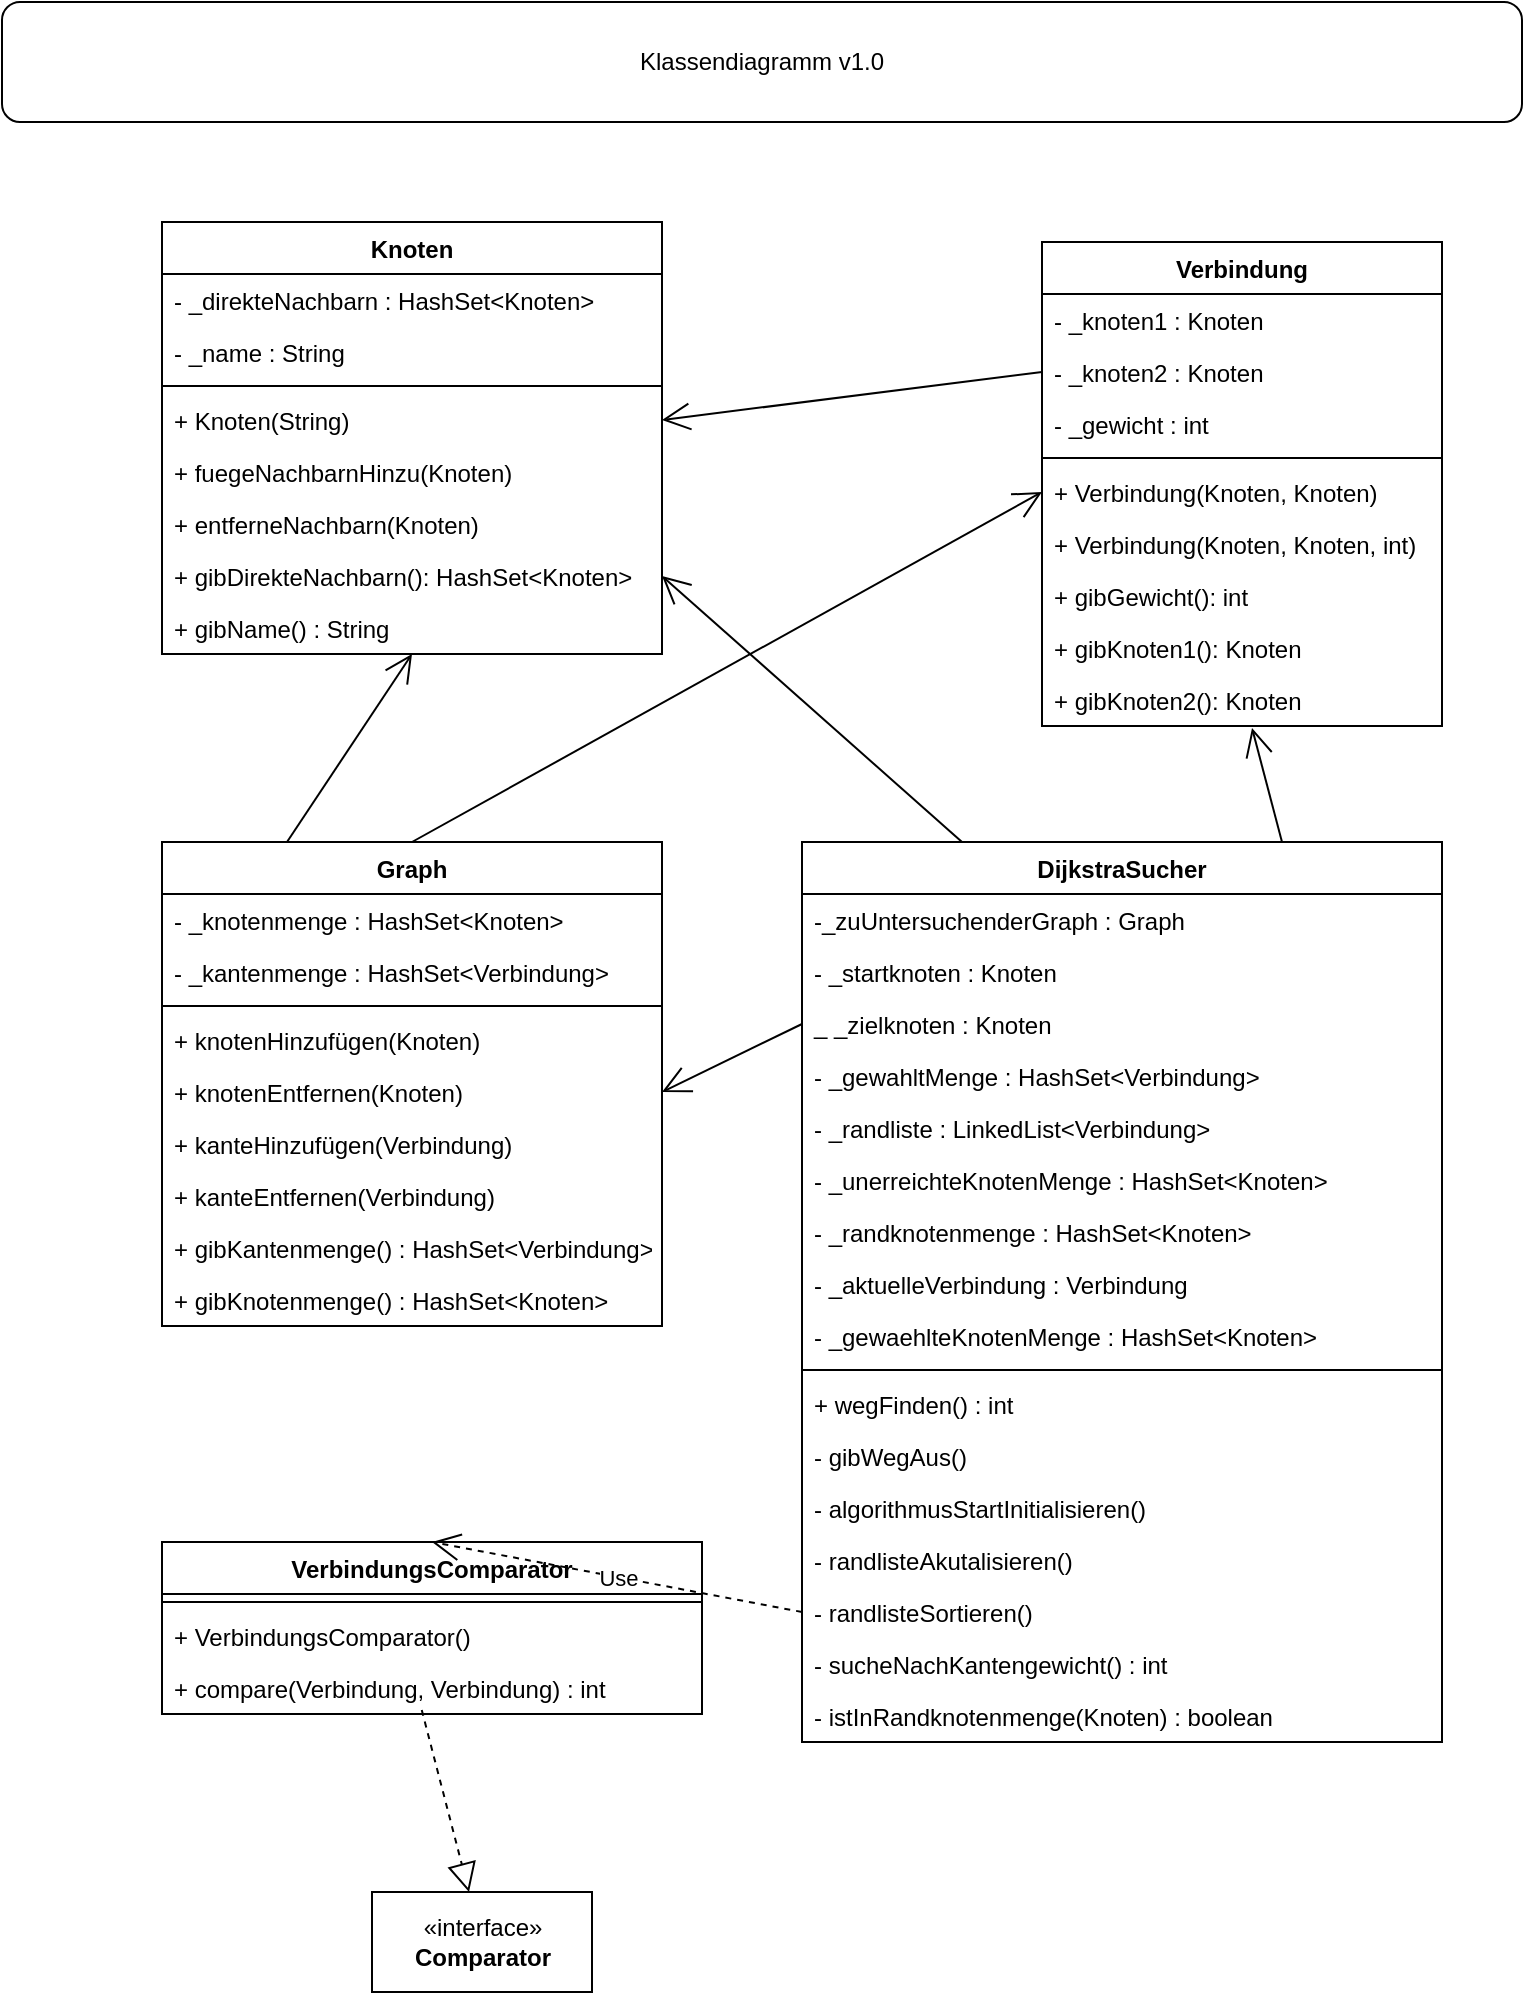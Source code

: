 <mxfile version="17.1.0" type="device"><diagram id="C5RBs43oDa-KdzZeNtuy" name="Page-1"><mxGraphModel dx="716" dy="405" grid="1" gridSize="10" guides="1" tooltips="1" connect="1" arrows="1" fold="1" page="1" pageScale="1" pageWidth="827" pageHeight="1169" math="0" shadow="0"><root><mxCell id="WIyWlLk6GJQsqaUBKTNV-0"/><mxCell id="WIyWlLk6GJQsqaUBKTNV-1" parent="WIyWlLk6GJQsqaUBKTNV-0"/><mxCell id="V0_nGDSjD3Ejq8rnH1th-0" value="Graph" style="swimlane;fontStyle=1;align=center;verticalAlign=top;childLayout=stackLayout;horizontal=1;startSize=26;horizontalStack=0;resizeParent=1;resizeParentMax=0;resizeLast=0;collapsible=1;marginBottom=0;" parent="WIyWlLk6GJQsqaUBKTNV-1" vertex="1"><mxGeometry x="120" y="440" width="250" height="242" as="geometry"/></mxCell><mxCell id="V0_nGDSjD3Ejq8rnH1th-1" value="- _knotenmenge : HashSet&lt;Knoten&gt;" style="text;strokeColor=none;fillColor=none;align=left;verticalAlign=top;spacingLeft=4;spacingRight=4;overflow=hidden;rotatable=0;points=[[0,0.5],[1,0.5]];portConstraint=eastwest;" parent="V0_nGDSjD3Ejq8rnH1th-0" vertex="1"><mxGeometry y="26" width="250" height="26" as="geometry"/></mxCell><mxCell id="V0_nGDSjD3Ejq8rnH1th-15" value="- _kantenmenge : HashSet&lt;Verbindung&gt;" style="text;strokeColor=none;fillColor=none;align=left;verticalAlign=top;spacingLeft=4;spacingRight=4;overflow=hidden;rotatable=0;points=[[0,0.5],[1,0.5]];portConstraint=eastwest;" parent="V0_nGDSjD3Ejq8rnH1th-0" vertex="1"><mxGeometry y="52" width="250" height="26" as="geometry"/></mxCell><mxCell id="V0_nGDSjD3Ejq8rnH1th-2" value="" style="line;strokeWidth=1;fillColor=none;align=left;verticalAlign=middle;spacingTop=-1;spacingLeft=3;spacingRight=3;rotatable=0;labelPosition=right;points=[];portConstraint=eastwest;" parent="V0_nGDSjD3Ejq8rnH1th-0" vertex="1"><mxGeometry y="78" width="250" height="8" as="geometry"/></mxCell><mxCell id="V0_nGDSjD3Ejq8rnH1th-18" value="+ knotenHinzufügen(Knoten)" style="text;strokeColor=none;fillColor=none;align=left;verticalAlign=top;spacingLeft=4;spacingRight=4;overflow=hidden;rotatable=0;points=[[0,0.5],[1,0.5]];portConstraint=eastwest;" parent="V0_nGDSjD3Ejq8rnH1th-0" vertex="1"><mxGeometry y="86" width="250" height="26" as="geometry"/></mxCell><mxCell id="V0_nGDSjD3Ejq8rnH1th-19" value="+ knotenEntfernen(Knoten)" style="text;strokeColor=none;fillColor=none;align=left;verticalAlign=top;spacingLeft=4;spacingRight=4;overflow=hidden;rotatable=0;points=[[0,0.5],[1,0.5]];portConstraint=eastwest;" parent="V0_nGDSjD3Ejq8rnH1th-0" vertex="1"><mxGeometry y="112" width="250" height="26" as="geometry"/></mxCell><mxCell id="V0_nGDSjD3Ejq8rnH1th-20" value="+ kanteHinzufügen(Verbindung)" style="text;strokeColor=none;fillColor=none;align=left;verticalAlign=top;spacingLeft=4;spacingRight=4;overflow=hidden;rotatable=0;points=[[0,0.5],[1,0.5]];portConstraint=eastwest;" parent="V0_nGDSjD3Ejq8rnH1th-0" vertex="1"><mxGeometry y="138" width="250" height="26" as="geometry"/></mxCell><mxCell id="V0_nGDSjD3Ejq8rnH1th-22" value="+ kanteEntfernen(Verbindung)" style="text;strokeColor=none;fillColor=none;align=left;verticalAlign=top;spacingLeft=4;spacingRight=4;overflow=hidden;rotatable=0;points=[[0,0.5],[1,0.5]];portConstraint=eastwest;" parent="V0_nGDSjD3Ejq8rnH1th-0" vertex="1"><mxGeometry y="164" width="250" height="26" as="geometry"/></mxCell><mxCell id="V0_nGDSjD3Ejq8rnH1th-16" value="+ gibKantenmenge() : HashSet&lt;Verbindung&gt;" style="text;strokeColor=none;fillColor=none;align=left;verticalAlign=top;spacingLeft=4;spacingRight=4;overflow=hidden;rotatable=0;points=[[0,0.5],[1,0.5]];portConstraint=eastwest;" parent="V0_nGDSjD3Ejq8rnH1th-0" vertex="1"><mxGeometry y="190" width="250" height="26" as="geometry"/></mxCell><mxCell id="V0_nGDSjD3Ejq8rnH1th-17" value="+ gibKnotenmenge() : HashSet&lt;Knoten&gt;" style="text;strokeColor=none;fillColor=none;align=left;verticalAlign=top;spacingLeft=4;spacingRight=4;overflow=hidden;rotatable=0;points=[[0,0.5],[1,0.5]];portConstraint=eastwest;" parent="V0_nGDSjD3Ejq8rnH1th-0" vertex="1"><mxGeometry y="216" width="250" height="26" as="geometry"/></mxCell><mxCell id="V0_nGDSjD3Ejq8rnH1th-5" value="Knoten" style="swimlane;fontStyle=1;align=center;verticalAlign=top;childLayout=stackLayout;horizontal=1;startSize=26;horizontalStack=0;resizeParent=1;resizeParentMax=0;resizeLast=0;collapsible=1;marginBottom=0;" parent="WIyWlLk6GJQsqaUBKTNV-1" vertex="1"><mxGeometry x="120" y="130" width="250" height="216" as="geometry"/></mxCell><mxCell id="V0_nGDSjD3Ejq8rnH1th-6" value="- _direkteNachbarn : HashSet&lt;Knoten&gt;" style="text;strokeColor=none;fillColor=none;align=left;verticalAlign=top;spacingLeft=4;spacingRight=4;overflow=hidden;rotatable=0;points=[[0,0.5],[1,0.5]];portConstraint=eastwest;" parent="V0_nGDSjD3Ejq8rnH1th-5" vertex="1"><mxGeometry y="26" width="250" height="26" as="geometry"/></mxCell><mxCell id="V0L41peceKRQym_qqnfa-0" value="- _name : String" style="text;strokeColor=none;fillColor=none;align=left;verticalAlign=top;spacingLeft=4;spacingRight=4;overflow=hidden;rotatable=0;points=[[0,0.5],[1,0.5]];portConstraint=eastwest;" vertex="1" parent="V0_nGDSjD3Ejq8rnH1th-5"><mxGeometry y="52" width="250" height="26" as="geometry"/></mxCell><mxCell id="V0_nGDSjD3Ejq8rnH1th-7" value="" style="line;strokeWidth=1;fillColor=none;align=left;verticalAlign=middle;spacingTop=-1;spacingLeft=3;spacingRight=3;rotatable=0;labelPosition=right;points=[];portConstraint=eastwest;" parent="V0_nGDSjD3Ejq8rnH1th-5" vertex="1"><mxGeometry y="78" width="250" height="8" as="geometry"/></mxCell><mxCell id="xqyq9aKZGU4ebe42tlOJ-4" value="+ Knoten(String)" style="text;strokeColor=none;fillColor=none;align=left;verticalAlign=top;spacingLeft=4;spacingRight=4;overflow=hidden;rotatable=0;points=[[0,0.5],[1,0.5]];portConstraint=eastwest;" parent="V0_nGDSjD3Ejq8rnH1th-5" vertex="1"><mxGeometry y="86" width="250" height="26" as="geometry"/></mxCell><mxCell id="V0_nGDSjD3Ejq8rnH1th-24" value="+ fuegeNachbarnHinzu(Knoten)" style="text;strokeColor=none;fillColor=none;align=left;verticalAlign=top;spacingLeft=4;spacingRight=4;overflow=hidden;rotatable=0;points=[[0,0.5],[1,0.5]];portConstraint=eastwest;" parent="V0_nGDSjD3Ejq8rnH1th-5" vertex="1"><mxGeometry y="112" width="250" height="26" as="geometry"/></mxCell><mxCell id="V0_nGDSjD3Ejq8rnH1th-25" value="+ entferneNachbarn(Knoten)" style="text;strokeColor=none;fillColor=none;align=left;verticalAlign=top;spacingLeft=4;spacingRight=4;overflow=hidden;rotatable=0;points=[[0,0.5],[1,0.5]];portConstraint=eastwest;" parent="V0_nGDSjD3Ejq8rnH1th-5" vertex="1"><mxGeometry y="138" width="250" height="26" as="geometry"/></mxCell><mxCell id="Qe6aKO2GIKeFR4skOR7V-0" value="+ gibDirekteNachbarn(): HashSet&lt;Knoten&gt;" style="text;strokeColor=none;fillColor=none;align=left;verticalAlign=top;spacingLeft=4;spacingRight=4;overflow=hidden;rotatable=0;points=[[0,0.5],[1,0.5]];portConstraint=eastwest;" parent="V0_nGDSjD3Ejq8rnH1th-5" vertex="1"><mxGeometry y="164" width="250" height="26" as="geometry"/></mxCell><mxCell id="V0L41peceKRQym_qqnfa-1" value="+ gibName() : String" style="text;strokeColor=none;fillColor=none;align=left;verticalAlign=top;spacingLeft=4;spacingRight=4;overflow=hidden;rotatable=0;points=[[0,0.5],[1,0.5]];portConstraint=eastwest;" vertex="1" parent="V0_nGDSjD3Ejq8rnH1th-5"><mxGeometry y="190" width="250" height="26" as="geometry"/></mxCell><mxCell id="V0_nGDSjD3Ejq8rnH1th-9" value="Verbindung" style="swimlane;fontStyle=1;align=center;verticalAlign=top;childLayout=stackLayout;horizontal=1;startSize=26;horizontalStack=0;resizeParent=1;resizeParentMax=0;resizeLast=0;collapsible=1;marginBottom=0;" parent="WIyWlLk6GJQsqaUBKTNV-1" vertex="1"><mxGeometry x="560" y="140" width="200" height="242" as="geometry"/></mxCell><mxCell id="V0_nGDSjD3Ejq8rnH1th-10" value="- _knoten1 : Knoten" style="text;strokeColor=none;fillColor=none;align=left;verticalAlign=top;spacingLeft=4;spacingRight=4;overflow=hidden;rotatable=0;points=[[0,0.5],[1,0.5]];portConstraint=eastwest;" parent="V0_nGDSjD3Ejq8rnH1th-9" vertex="1"><mxGeometry y="26" width="200" height="26" as="geometry"/></mxCell><mxCell id="V0_nGDSjD3Ejq8rnH1th-13" value="- _knoten2 : Knoten" style="text;strokeColor=none;fillColor=none;align=left;verticalAlign=top;spacingLeft=4;spacingRight=4;overflow=hidden;rotatable=0;points=[[0,0.5],[1,0.5]];portConstraint=eastwest;" parent="V0_nGDSjD3Ejq8rnH1th-9" vertex="1"><mxGeometry y="52" width="200" height="26" as="geometry"/></mxCell><mxCell id="V0_nGDSjD3Ejq8rnH1th-14" value="- _gewicht : int" style="text;strokeColor=none;fillColor=none;align=left;verticalAlign=top;spacingLeft=4;spacingRight=4;overflow=hidden;rotatable=0;points=[[0,0.5],[1,0.5]];portConstraint=eastwest;" parent="V0_nGDSjD3Ejq8rnH1th-9" vertex="1"><mxGeometry y="78" width="200" height="26" as="geometry"/></mxCell><mxCell id="V0_nGDSjD3Ejq8rnH1th-11" value="" style="line;strokeWidth=1;fillColor=none;align=left;verticalAlign=middle;spacingTop=-1;spacingLeft=3;spacingRight=3;rotatable=0;labelPosition=right;points=[];portConstraint=eastwest;" parent="V0_nGDSjD3Ejq8rnH1th-9" vertex="1"><mxGeometry y="104" width="200" height="8" as="geometry"/></mxCell><mxCell id="xqyq9aKZGU4ebe42tlOJ-2" value="+ Verbindung(Knoten, Knoten)&#10;" style="text;strokeColor=none;fillColor=none;align=left;verticalAlign=top;spacingLeft=4;spacingRight=4;overflow=hidden;rotatable=0;points=[[0,0.5],[1,0.5]];portConstraint=eastwest;" parent="V0_nGDSjD3Ejq8rnH1th-9" vertex="1"><mxGeometry y="112" width="200" height="26" as="geometry"/></mxCell><mxCell id="xqyq9aKZGU4ebe42tlOJ-3" value="+ Verbindung(Knoten, Knoten, int)" style="text;strokeColor=none;fillColor=none;align=left;verticalAlign=top;spacingLeft=4;spacingRight=4;overflow=hidden;rotatable=0;points=[[0,0.5],[1,0.5]];portConstraint=eastwest;" parent="V0_nGDSjD3Ejq8rnH1th-9" vertex="1"><mxGeometry y="138" width="200" height="26" as="geometry"/></mxCell><mxCell id="V0_nGDSjD3Ejq8rnH1th-26" value="+ gibGewicht(): int" style="text;strokeColor=none;fillColor=none;align=left;verticalAlign=top;spacingLeft=4;spacingRight=4;overflow=hidden;rotatable=0;points=[[0,0.5],[1,0.5]];portConstraint=eastwest;" parent="V0_nGDSjD3Ejq8rnH1th-9" vertex="1"><mxGeometry y="164" width="200" height="26" as="geometry"/></mxCell><mxCell id="xqyq9aKZGU4ebe42tlOJ-0" value="+ gibKnoten1(): Knoten" style="text;strokeColor=none;fillColor=none;align=left;verticalAlign=top;spacingLeft=4;spacingRight=4;overflow=hidden;rotatable=0;points=[[0,0.5],[1,0.5]];portConstraint=eastwest;" parent="V0_nGDSjD3Ejq8rnH1th-9" vertex="1"><mxGeometry y="190" width="200" height="26" as="geometry"/></mxCell><mxCell id="xqyq9aKZGU4ebe42tlOJ-1" value="+ gibKnoten2(): Knoten" style="text;strokeColor=none;fillColor=none;align=left;verticalAlign=top;spacingLeft=4;spacingRight=4;overflow=hidden;rotatable=0;points=[[0,0.5],[1,0.5]];portConstraint=eastwest;" parent="V0_nGDSjD3Ejq8rnH1th-9" vertex="1"><mxGeometry y="216" width="200" height="26" as="geometry"/></mxCell><mxCell id="V0_nGDSjD3Ejq8rnH1th-27" value="Klassendiagramm v1.0" style="rounded=1;whiteSpace=wrap;html=1;" parent="WIyWlLk6GJQsqaUBKTNV-1" vertex="1"><mxGeometry x="40" y="20" width="760" height="60" as="geometry"/></mxCell><mxCell id="N-gvRieQF6ANSYg5VqnP-0" value="" style="endArrow=open;endFill=1;endSize=12;html=1;rounded=0;exitX=0.25;exitY=0;exitDx=0;exitDy=0;entryX=0.5;entryY=1;entryDx=0;entryDy=0;" parent="WIyWlLk6GJQsqaUBKTNV-1" source="V0_nGDSjD3Ejq8rnH1th-0" target="V0_nGDSjD3Ejq8rnH1th-5" edge="1"><mxGeometry width="160" relative="1" as="geometry"><mxPoint x="90" y="380" as="sourcePoint"/><mxPoint x="250" y="380" as="targetPoint"/></mxGeometry></mxCell><mxCell id="N-gvRieQF6ANSYg5VqnP-1" value="" style="endArrow=open;endFill=1;endSize=12;html=1;rounded=0;exitX=0.5;exitY=0;exitDx=0;exitDy=0;entryX=0;entryY=0.5;entryDx=0;entryDy=0;" parent="WIyWlLk6GJQsqaUBKTNV-1" source="V0_nGDSjD3Ejq8rnH1th-0" target="xqyq9aKZGU4ebe42tlOJ-2" edge="1"><mxGeometry width="160" relative="1" as="geometry"><mxPoint x="557.5" y="318" as="sourcePoint"/><mxPoint x="480" y="220" as="targetPoint"/></mxGeometry></mxCell><mxCell id="N-gvRieQF6ANSYg5VqnP-2" value="" style="endArrow=open;endFill=1;endSize=12;html=1;rounded=0;exitX=0;exitY=0.5;exitDx=0;exitDy=0;entryX=1;entryY=0.5;entryDx=0;entryDy=0;" parent="WIyWlLk6GJQsqaUBKTNV-1" source="V0_nGDSjD3Ejq8rnH1th-13" target="xqyq9aKZGU4ebe42tlOJ-4" edge="1"><mxGeometry width="160" relative="1" as="geometry"><mxPoint x="360" y="267.5" as="sourcePoint"/><mxPoint x="575" y="150.5" as="targetPoint"/></mxGeometry></mxCell><mxCell id="Qe6aKO2GIKeFR4skOR7V-1" value="DijkstraSucher" style="swimlane;fontStyle=1;align=center;verticalAlign=top;childLayout=stackLayout;horizontal=1;startSize=26;horizontalStack=0;resizeParent=1;resizeParentMax=0;resizeLast=0;collapsible=1;marginBottom=0;" parent="WIyWlLk6GJQsqaUBKTNV-1" vertex="1"><mxGeometry x="440" y="440" width="320" height="450" as="geometry"/></mxCell><mxCell id="Qe6aKO2GIKeFR4skOR7V-2" value="-_zuUntersuchenderGraph : Graph" style="text;strokeColor=none;fillColor=none;align=left;verticalAlign=top;spacingLeft=4;spacingRight=4;overflow=hidden;rotatable=0;points=[[0,0.5],[1,0.5]];portConstraint=eastwest;" parent="Qe6aKO2GIKeFR4skOR7V-1" vertex="1"><mxGeometry y="26" width="320" height="26" as="geometry"/></mxCell><mxCell id="Qe6aKO2GIKeFR4skOR7V-5" value="- _startknoten : Knoten" style="text;strokeColor=none;fillColor=none;align=left;verticalAlign=top;spacingLeft=4;spacingRight=4;overflow=hidden;rotatable=0;points=[[0,0.5],[1,0.5]];portConstraint=eastwest;" parent="Qe6aKO2GIKeFR4skOR7V-1" vertex="1"><mxGeometry y="52" width="320" height="26" as="geometry"/></mxCell><mxCell id="Qe6aKO2GIKeFR4skOR7V-6" value="_ _zielknoten : Knoten" style="text;strokeColor=none;fillColor=none;align=left;verticalAlign=top;spacingLeft=4;spacingRight=4;overflow=hidden;rotatable=0;points=[[0,0.5],[1,0.5]];portConstraint=eastwest;" parent="Qe6aKO2GIKeFR4skOR7V-1" vertex="1"><mxGeometry y="78" width="320" height="26" as="geometry"/></mxCell><mxCell id="Qe6aKO2GIKeFR4skOR7V-7" value="- _gewahltMenge : HashSet&lt;Verbindung&gt;" style="text;strokeColor=none;fillColor=none;align=left;verticalAlign=top;spacingLeft=4;spacingRight=4;overflow=hidden;rotatable=0;points=[[0,0.5],[1,0.5]];portConstraint=eastwest;" parent="Qe6aKO2GIKeFR4skOR7V-1" vertex="1"><mxGeometry y="104" width="320" height="26" as="geometry"/></mxCell><mxCell id="Qe6aKO2GIKeFR4skOR7V-8" value="- _randliste : LinkedList&lt;Verbindung&gt;" style="text;strokeColor=none;fillColor=none;align=left;verticalAlign=top;spacingLeft=4;spacingRight=4;overflow=hidden;rotatable=0;points=[[0,0.5],[1,0.5]];portConstraint=eastwest;" parent="Qe6aKO2GIKeFR4skOR7V-1" vertex="1"><mxGeometry y="130" width="320" height="26" as="geometry"/></mxCell><mxCell id="Qe6aKO2GIKeFR4skOR7V-9" value="- _unerreichteKnotenMenge : HashSet&lt;Knoten&gt;" style="text;strokeColor=none;fillColor=none;align=left;verticalAlign=top;spacingLeft=4;spacingRight=4;overflow=hidden;rotatable=0;points=[[0,0.5],[1,0.5]];portConstraint=eastwest;" parent="Qe6aKO2GIKeFR4skOR7V-1" vertex="1"><mxGeometry y="156" width="320" height="26" as="geometry"/></mxCell><mxCell id="Qe6aKO2GIKeFR4skOR7V-10" value="- _randknotenmenge : HashSet&lt;Knoten&gt;" style="text;strokeColor=none;fillColor=none;align=left;verticalAlign=top;spacingLeft=4;spacingRight=4;overflow=hidden;rotatable=0;points=[[0,0.5],[1,0.5]];portConstraint=eastwest;" parent="Qe6aKO2GIKeFR4skOR7V-1" vertex="1"><mxGeometry y="182" width="320" height="26" as="geometry"/></mxCell><mxCell id="Qe6aKO2GIKeFR4skOR7V-11" value="- _aktuelleVerbindung : Verbindung" style="text;strokeColor=none;fillColor=none;align=left;verticalAlign=top;spacingLeft=4;spacingRight=4;overflow=hidden;rotatable=0;points=[[0,0.5],[1,0.5]];portConstraint=eastwest;" parent="Qe6aKO2GIKeFR4skOR7V-1" vertex="1"><mxGeometry y="208" width="320" height="26" as="geometry"/></mxCell><mxCell id="V0L41peceKRQym_qqnfa-2" value="- _gewaehlteKnotenMenge : HashSet&lt;Knoten&gt;" style="text;strokeColor=none;fillColor=none;align=left;verticalAlign=top;spacingLeft=4;spacingRight=4;overflow=hidden;rotatable=0;points=[[0,0.5],[1,0.5]];portConstraint=eastwest;" vertex="1" parent="Qe6aKO2GIKeFR4skOR7V-1"><mxGeometry y="234" width="320" height="26" as="geometry"/></mxCell><mxCell id="Qe6aKO2GIKeFR4skOR7V-3" value="" style="line;strokeWidth=1;fillColor=none;align=left;verticalAlign=middle;spacingTop=-1;spacingLeft=3;spacingRight=3;rotatable=0;labelPosition=right;points=[];portConstraint=eastwest;" parent="Qe6aKO2GIKeFR4skOR7V-1" vertex="1"><mxGeometry y="260" width="320" height="8" as="geometry"/></mxCell><mxCell id="Qe6aKO2GIKeFR4skOR7V-4" value="+ wegFinden() : int" style="text;strokeColor=none;fillColor=none;align=left;verticalAlign=top;spacingLeft=4;spacingRight=4;overflow=hidden;rotatable=0;points=[[0,0.5],[1,0.5]];portConstraint=eastwest;" parent="Qe6aKO2GIKeFR4skOR7V-1" vertex="1"><mxGeometry y="268" width="320" height="26" as="geometry"/></mxCell><mxCell id="V0L41peceKRQym_qqnfa-3" value="- gibWegAus()" style="text;strokeColor=none;fillColor=none;align=left;verticalAlign=top;spacingLeft=4;spacingRight=4;overflow=hidden;rotatable=0;points=[[0,0.5],[1,0.5]];portConstraint=eastwest;" vertex="1" parent="Qe6aKO2GIKeFR4skOR7V-1"><mxGeometry y="294" width="320" height="26" as="geometry"/></mxCell><mxCell id="Qe6aKO2GIKeFR4skOR7V-24" value="- algorithmusStartInitialisieren()" style="text;strokeColor=none;fillColor=none;align=left;verticalAlign=top;spacingLeft=4;spacingRight=4;overflow=hidden;rotatable=0;points=[[0,0.5],[1,0.5]];portConstraint=eastwest;" parent="Qe6aKO2GIKeFR4skOR7V-1" vertex="1"><mxGeometry y="320" width="320" height="26" as="geometry"/></mxCell><mxCell id="Qe6aKO2GIKeFR4skOR7V-25" value="- randlisteAkutalisieren()" style="text;strokeColor=none;fillColor=none;align=left;verticalAlign=top;spacingLeft=4;spacingRight=4;overflow=hidden;rotatable=0;points=[[0,0.5],[1,0.5]];portConstraint=eastwest;" parent="Qe6aKO2GIKeFR4skOR7V-1" vertex="1"><mxGeometry y="346" width="320" height="26" as="geometry"/></mxCell><mxCell id="Qe6aKO2GIKeFR4skOR7V-26" value="- randlisteSortieren()" style="text;strokeColor=none;fillColor=none;align=left;verticalAlign=top;spacingLeft=4;spacingRight=4;overflow=hidden;rotatable=0;points=[[0,0.5],[1,0.5]];portConstraint=eastwest;" parent="Qe6aKO2GIKeFR4skOR7V-1" vertex="1"><mxGeometry y="372" width="320" height="26" as="geometry"/></mxCell><mxCell id="Qe6aKO2GIKeFR4skOR7V-27" value="- sucheNachKantengewicht() : int" style="text;strokeColor=none;fillColor=none;align=left;verticalAlign=top;spacingLeft=4;spacingRight=4;overflow=hidden;rotatable=0;points=[[0,0.5],[1,0.5]];portConstraint=eastwest;" parent="Qe6aKO2GIKeFR4skOR7V-1" vertex="1"><mxGeometry y="398" width="320" height="26" as="geometry"/></mxCell><mxCell id="Qe6aKO2GIKeFR4skOR7V-28" value="- istInRandknotenmenge(Knoten) : boolean" style="text;strokeColor=none;fillColor=none;align=left;verticalAlign=top;spacingLeft=4;spacingRight=4;overflow=hidden;rotatable=0;points=[[0,0.5],[1,0.5]];portConstraint=eastwest;" parent="Qe6aKO2GIKeFR4skOR7V-1" vertex="1"><mxGeometry y="424" width="320" height="26" as="geometry"/></mxCell><mxCell id="Qe6aKO2GIKeFR4skOR7V-16" value="VerbindungsComparator" style="swimlane;fontStyle=1;align=center;verticalAlign=top;childLayout=stackLayout;horizontal=1;startSize=26;horizontalStack=0;resizeParent=1;resizeParentMax=0;resizeLast=0;collapsible=1;marginBottom=0;" parent="WIyWlLk6GJQsqaUBKTNV-1" vertex="1"><mxGeometry x="120" y="790" width="270" height="86" as="geometry"/></mxCell><mxCell id="Qe6aKO2GIKeFR4skOR7V-18" value="" style="line;strokeWidth=1;fillColor=none;align=left;verticalAlign=middle;spacingTop=-1;spacingLeft=3;spacingRight=3;rotatable=0;labelPosition=right;points=[];portConstraint=eastwest;" parent="Qe6aKO2GIKeFR4skOR7V-16" vertex="1"><mxGeometry y="26" width="270" height="8" as="geometry"/></mxCell><mxCell id="Qe6aKO2GIKeFR4skOR7V-19" value="+ VerbindungsComparator()" style="text;strokeColor=none;fillColor=none;align=left;verticalAlign=top;spacingLeft=4;spacingRight=4;overflow=hidden;rotatable=0;points=[[0,0.5],[1,0.5]];portConstraint=eastwest;" parent="Qe6aKO2GIKeFR4skOR7V-16" vertex="1"><mxGeometry y="34" width="270" height="26" as="geometry"/></mxCell><mxCell id="Qe6aKO2GIKeFR4skOR7V-20" value="+ compare(Verbindung, Verbindung) : int" style="text;strokeColor=none;fillColor=none;align=left;verticalAlign=top;spacingLeft=4;spacingRight=4;overflow=hidden;rotatable=0;points=[[0,0.5],[1,0.5]];portConstraint=eastwest;" parent="Qe6aKO2GIKeFR4skOR7V-16" vertex="1"><mxGeometry y="60" width="270" height="26" as="geometry"/></mxCell><mxCell id="Qe6aKO2GIKeFR4skOR7V-21" value="" style="endArrow=block;dashed=1;endFill=0;endSize=12;html=1;rounded=0;exitX=0.481;exitY=0.923;exitDx=0;exitDy=0;exitPerimeter=0;" parent="WIyWlLk6GJQsqaUBKTNV-1" source="Qe6aKO2GIKeFR4skOR7V-20" target="Qe6aKO2GIKeFR4skOR7V-22" edge="1"><mxGeometry width="160" relative="1" as="geometry"><mxPoint x="320" y="950" as="sourcePoint"/><mxPoint x="280" y="990" as="targetPoint"/></mxGeometry></mxCell><mxCell id="Qe6aKO2GIKeFR4skOR7V-22" value="«interface»&lt;br&gt;&lt;b&gt;Comparator&lt;/b&gt;" style="html=1;" parent="WIyWlLk6GJQsqaUBKTNV-1" vertex="1"><mxGeometry x="225" y="965" width="110" height="50" as="geometry"/></mxCell><mxCell id="TcE5QvcTZ78Xb5a4K7Vi-0" value="" style="endArrow=open;endFill=1;endSize=12;html=1;rounded=0;exitX=0;exitY=0.5;exitDx=0;exitDy=0;entryX=1;entryY=0.5;entryDx=0;entryDy=0;" parent="WIyWlLk6GJQsqaUBKTNV-1" source="Qe6aKO2GIKeFR4skOR7V-6" target="V0_nGDSjD3Ejq8rnH1th-19" edge="1"><mxGeometry width="160" relative="1" as="geometry"><mxPoint x="255" y="450" as="sourcePoint"/><mxPoint x="570" y="275" as="targetPoint"/></mxGeometry></mxCell><mxCell id="TcE5QvcTZ78Xb5a4K7Vi-1" value="" style="endArrow=open;endFill=1;endSize=12;html=1;rounded=0;exitX=0.25;exitY=0;exitDx=0;exitDy=0;entryX=1;entryY=0.5;entryDx=0;entryDy=0;" parent="WIyWlLk6GJQsqaUBKTNV-1" source="Qe6aKO2GIKeFR4skOR7V-1" target="Qe6aKO2GIKeFR4skOR7V-0" edge="1"><mxGeometry width="160" relative="1" as="geometry"><mxPoint x="450" y="541" as="sourcePoint"/><mxPoint x="380" y="575" as="targetPoint"/></mxGeometry></mxCell><mxCell id="TcE5QvcTZ78Xb5a4K7Vi-2" value="" style="endArrow=open;endFill=1;endSize=12;html=1;rounded=0;exitX=0.75;exitY=0;exitDx=0;exitDy=0;entryX=0.525;entryY=1.038;entryDx=0;entryDy=0;entryPerimeter=0;" parent="WIyWlLk6GJQsqaUBKTNV-1" source="Qe6aKO2GIKeFR4skOR7V-1" target="xqyq9aKZGU4ebe42tlOJ-1" edge="1"><mxGeometry width="160" relative="1" as="geometry"><mxPoint x="489" y="529" as="sourcePoint"/><mxPoint x="339" y="380" as="targetPoint"/></mxGeometry></mxCell><mxCell id="TcE5QvcTZ78Xb5a4K7Vi-3" value="Use" style="endArrow=open;endSize=12;dashed=1;html=1;rounded=0;exitX=0;exitY=0.5;exitDx=0;exitDy=0;entryX=0.5;entryY=0;entryDx=0;entryDy=0;" parent="WIyWlLk6GJQsqaUBKTNV-1" source="Qe6aKO2GIKeFR4skOR7V-26" target="Qe6aKO2GIKeFR4skOR7V-16" edge="1"><mxGeometry width="160" relative="1" as="geometry"><mxPoint x="430" y="940" as="sourcePoint"/><mxPoint x="590" y="940" as="targetPoint"/></mxGeometry></mxCell></root></mxGraphModel></diagram></mxfile>